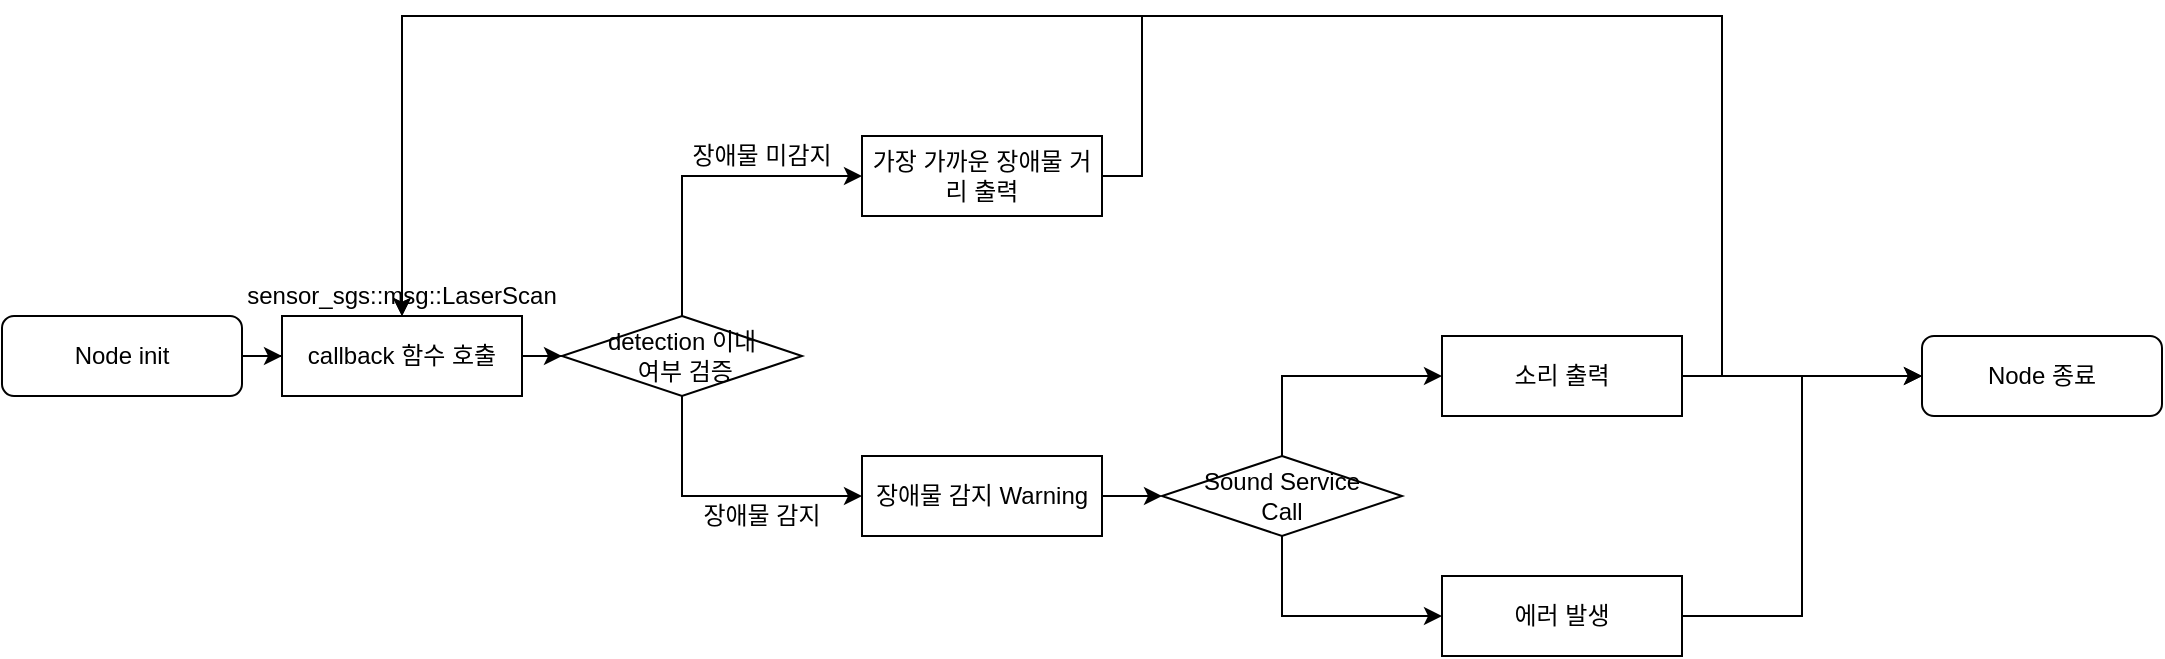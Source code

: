 <mxfile version="14.8.1" type="github">
  <diagram id="Fe31FtCKs4cn0DKuaa0z" name="Page-1">
    <mxGraphModel dx="1614" dy="894" grid="1" gridSize="10" guides="1" tooltips="1" connect="1" arrows="1" fold="1" page="1" pageScale="1" pageWidth="1169" pageHeight="827" math="0" shadow="0">
      <root>
        <mxCell id="0" />
        <mxCell id="1" parent="0" />
        <mxCell id="0W7RVbPgbRU01Onj7_qy-12" style="edgeStyle=orthogonalEdgeStyle;rounded=0;orthogonalLoop=1;jettySize=auto;html=1;exitX=1;exitY=0.5;exitDx=0;exitDy=0;" edge="1" parent="1" source="0W7RVbPgbRU01Onj7_qy-1" target="0W7RVbPgbRU01Onj7_qy-2">
          <mxGeometry relative="1" as="geometry" />
        </mxCell>
        <mxCell id="0W7RVbPgbRU01Onj7_qy-1" value="Node init" style="rounded=1;whiteSpace=wrap;html=1;" vertex="1" parent="1">
          <mxGeometry x="40" y="300" width="120" height="40" as="geometry" />
        </mxCell>
        <mxCell id="0W7RVbPgbRU01Onj7_qy-14" style="edgeStyle=orthogonalEdgeStyle;rounded=0;orthogonalLoop=1;jettySize=auto;html=1;exitX=1;exitY=0.5;exitDx=0;exitDy=0;" edge="1" parent="1" source="0W7RVbPgbRU01Onj7_qy-2" target="0W7RVbPgbRU01Onj7_qy-3">
          <mxGeometry relative="1" as="geometry" />
        </mxCell>
        <mxCell id="0W7RVbPgbRU01Onj7_qy-2" value="callback 함수 호출" style="rounded=0;whiteSpace=wrap;html=1;" vertex="1" parent="1">
          <mxGeometry x="180" y="300" width="120" height="40" as="geometry" />
        </mxCell>
        <mxCell id="0W7RVbPgbRU01Onj7_qy-15" style="edgeStyle=orthogonalEdgeStyle;rounded=0;orthogonalLoop=1;jettySize=auto;html=1;entryX=0;entryY=0.5;entryDx=0;entryDy=0;" edge="1" parent="1" source="0W7RVbPgbRU01Onj7_qy-3" target="0W7RVbPgbRU01Onj7_qy-5">
          <mxGeometry relative="1" as="geometry">
            <Array as="points">
              <mxPoint x="380" y="230" />
            </Array>
          </mxGeometry>
        </mxCell>
        <mxCell id="0W7RVbPgbRU01Onj7_qy-17" style="edgeStyle=orthogonalEdgeStyle;rounded=0;orthogonalLoop=1;jettySize=auto;html=1;exitX=0.5;exitY=1;exitDx=0;exitDy=0;entryX=0;entryY=0.5;entryDx=0;entryDy=0;" edge="1" parent="1" source="0W7RVbPgbRU01Onj7_qy-3" target="0W7RVbPgbRU01Onj7_qy-6">
          <mxGeometry relative="1" as="geometry" />
        </mxCell>
        <mxCell id="0W7RVbPgbRU01Onj7_qy-3" value="detection 이내&lt;br&gt;&amp;nbsp;여부 검증" style="rhombus;whiteSpace=wrap;html=1;" vertex="1" parent="1">
          <mxGeometry x="320" y="300" width="120" height="40" as="geometry" />
        </mxCell>
        <mxCell id="0W7RVbPgbRU01Onj7_qy-19" style="edgeStyle=orthogonalEdgeStyle;rounded=0;orthogonalLoop=1;jettySize=auto;html=1;exitX=1;exitY=0.5;exitDx=0;exitDy=0;entryX=0.5;entryY=1;entryDx=0;entryDy=0;" edge="1" parent="1" source="0W7RVbPgbRU01Onj7_qy-5" target="0W7RVbPgbRU01Onj7_qy-13">
          <mxGeometry relative="1" as="geometry">
            <Array as="points">
              <mxPoint x="610" y="230" />
              <mxPoint x="610" y="150" />
              <mxPoint x="240" y="150" />
            </Array>
          </mxGeometry>
        </mxCell>
        <mxCell id="0W7RVbPgbRU01Onj7_qy-5" value="가장 가까운 장애물 거리 출력" style="rounded=0;whiteSpace=wrap;html=1;" vertex="1" parent="1">
          <mxGeometry x="470" y="210" width="120" height="40" as="geometry" />
        </mxCell>
        <mxCell id="0W7RVbPgbRU01Onj7_qy-20" style="edgeStyle=orthogonalEdgeStyle;rounded=0;orthogonalLoop=1;jettySize=auto;html=1;exitX=1;exitY=0.5;exitDx=0;exitDy=0;entryX=0;entryY=0.5;entryDx=0;entryDy=0;" edge="1" parent="1" source="0W7RVbPgbRU01Onj7_qy-6" target="0W7RVbPgbRU01Onj7_qy-8">
          <mxGeometry relative="1" as="geometry" />
        </mxCell>
        <mxCell id="0W7RVbPgbRU01Onj7_qy-6" value="장애물 감지 Warning" style="rounded=0;whiteSpace=wrap;html=1;" vertex="1" parent="1">
          <mxGeometry x="470" y="370" width="120" height="40" as="geometry" />
        </mxCell>
        <mxCell id="0W7RVbPgbRU01Onj7_qy-21" style="edgeStyle=orthogonalEdgeStyle;rounded=0;orthogonalLoop=1;jettySize=auto;html=1;exitX=0.5;exitY=0;exitDx=0;exitDy=0;entryX=0;entryY=0.5;entryDx=0;entryDy=0;" edge="1" parent="1" source="0W7RVbPgbRU01Onj7_qy-8" target="0W7RVbPgbRU01Onj7_qy-9">
          <mxGeometry relative="1" as="geometry" />
        </mxCell>
        <mxCell id="0W7RVbPgbRU01Onj7_qy-8" value="Sound Service&lt;br&gt;Call" style="rhombus;whiteSpace=wrap;html=1;" vertex="1" parent="1">
          <mxGeometry x="620" y="370" width="120" height="40" as="geometry" />
        </mxCell>
        <mxCell id="0W7RVbPgbRU01Onj7_qy-24" style="edgeStyle=orthogonalEdgeStyle;rounded=0;orthogonalLoop=1;jettySize=auto;html=1;exitX=1;exitY=0.5;exitDx=0;exitDy=0;" edge="1" parent="1" source="0W7RVbPgbRU01Onj7_qy-9" target="0W7RVbPgbRU01Onj7_qy-11">
          <mxGeometry relative="1" as="geometry" />
        </mxCell>
        <mxCell id="0W7RVbPgbRU01Onj7_qy-25" style="edgeStyle=orthogonalEdgeStyle;rounded=0;orthogonalLoop=1;jettySize=auto;html=1;exitX=1;exitY=0.5;exitDx=0;exitDy=0;entryX=0.5;entryY=1;entryDx=0;entryDy=0;" edge="1" parent="1" source="0W7RVbPgbRU01Onj7_qy-9" target="0W7RVbPgbRU01Onj7_qy-13">
          <mxGeometry relative="1" as="geometry">
            <Array as="points">
              <mxPoint x="900" y="330" />
              <mxPoint x="900" y="150" />
              <mxPoint x="240" y="150" />
            </Array>
          </mxGeometry>
        </mxCell>
        <mxCell id="0W7RVbPgbRU01Onj7_qy-9" value="소리 출력" style="rounded=0;whiteSpace=wrap;html=1;" vertex="1" parent="1">
          <mxGeometry x="760" y="310" width="120" height="40" as="geometry" />
        </mxCell>
        <mxCell id="0W7RVbPgbRU01Onj7_qy-26" style="edgeStyle=orthogonalEdgeStyle;rounded=0;orthogonalLoop=1;jettySize=auto;html=1;exitX=1;exitY=0.5;exitDx=0;exitDy=0;entryX=0;entryY=0.5;entryDx=0;entryDy=0;" edge="1" parent="1" source="0W7RVbPgbRU01Onj7_qy-10" target="0W7RVbPgbRU01Onj7_qy-11">
          <mxGeometry relative="1" as="geometry" />
        </mxCell>
        <mxCell id="0W7RVbPgbRU01Onj7_qy-10" value="에러 발생" style="rounded=0;whiteSpace=wrap;html=1;" vertex="1" parent="1">
          <mxGeometry x="760" y="430" width="120" height="40" as="geometry" />
        </mxCell>
        <mxCell id="0W7RVbPgbRU01Onj7_qy-11" value="Node 종료" style="rounded=1;whiteSpace=wrap;html=1;" vertex="1" parent="1">
          <mxGeometry x="1000" y="310" width="120" height="40" as="geometry" />
        </mxCell>
        <mxCell id="0W7RVbPgbRU01Onj7_qy-13" value="sensor_sgs::msg::LaserScan" style="text;html=1;strokeColor=none;fillColor=none;align=center;verticalAlign=middle;whiteSpace=wrap;rounded=0;" vertex="1" parent="1">
          <mxGeometry x="220" y="280" width="40" height="20" as="geometry" />
        </mxCell>
        <mxCell id="0W7RVbPgbRU01Onj7_qy-16" value="장애물 미감지" style="text;html=1;strokeColor=none;fillColor=none;align=center;verticalAlign=middle;whiteSpace=wrap;rounded=0;" vertex="1" parent="1">
          <mxGeometry x="380" y="210" width="80" height="20" as="geometry" />
        </mxCell>
        <mxCell id="0W7RVbPgbRU01Onj7_qy-18" value="장애물 감지" style="text;html=1;strokeColor=none;fillColor=none;align=center;verticalAlign=middle;whiteSpace=wrap;rounded=0;" vertex="1" parent="1">
          <mxGeometry x="380" y="390" width="80" height="20" as="geometry" />
        </mxCell>
        <mxCell id="0W7RVbPgbRU01Onj7_qy-23" style="edgeStyle=orthogonalEdgeStyle;rounded=0;orthogonalLoop=1;jettySize=auto;html=1;exitX=0.5;exitY=1;exitDx=0;exitDy=0;entryX=0;entryY=0.5;entryDx=0;entryDy=0;" edge="1" parent="1" source="0W7RVbPgbRU01Onj7_qy-8" target="0W7RVbPgbRU01Onj7_qy-10">
          <mxGeometry relative="1" as="geometry">
            <mxPoint x="690" y="380" as="sourcePoint" />
            <mxPoint x="770" y="340" as="targetPoint" />
          </mxGeometry>
        </mxCell>
      </root>
    </mxGraphModel>
  </diagram>
</mxfile>
